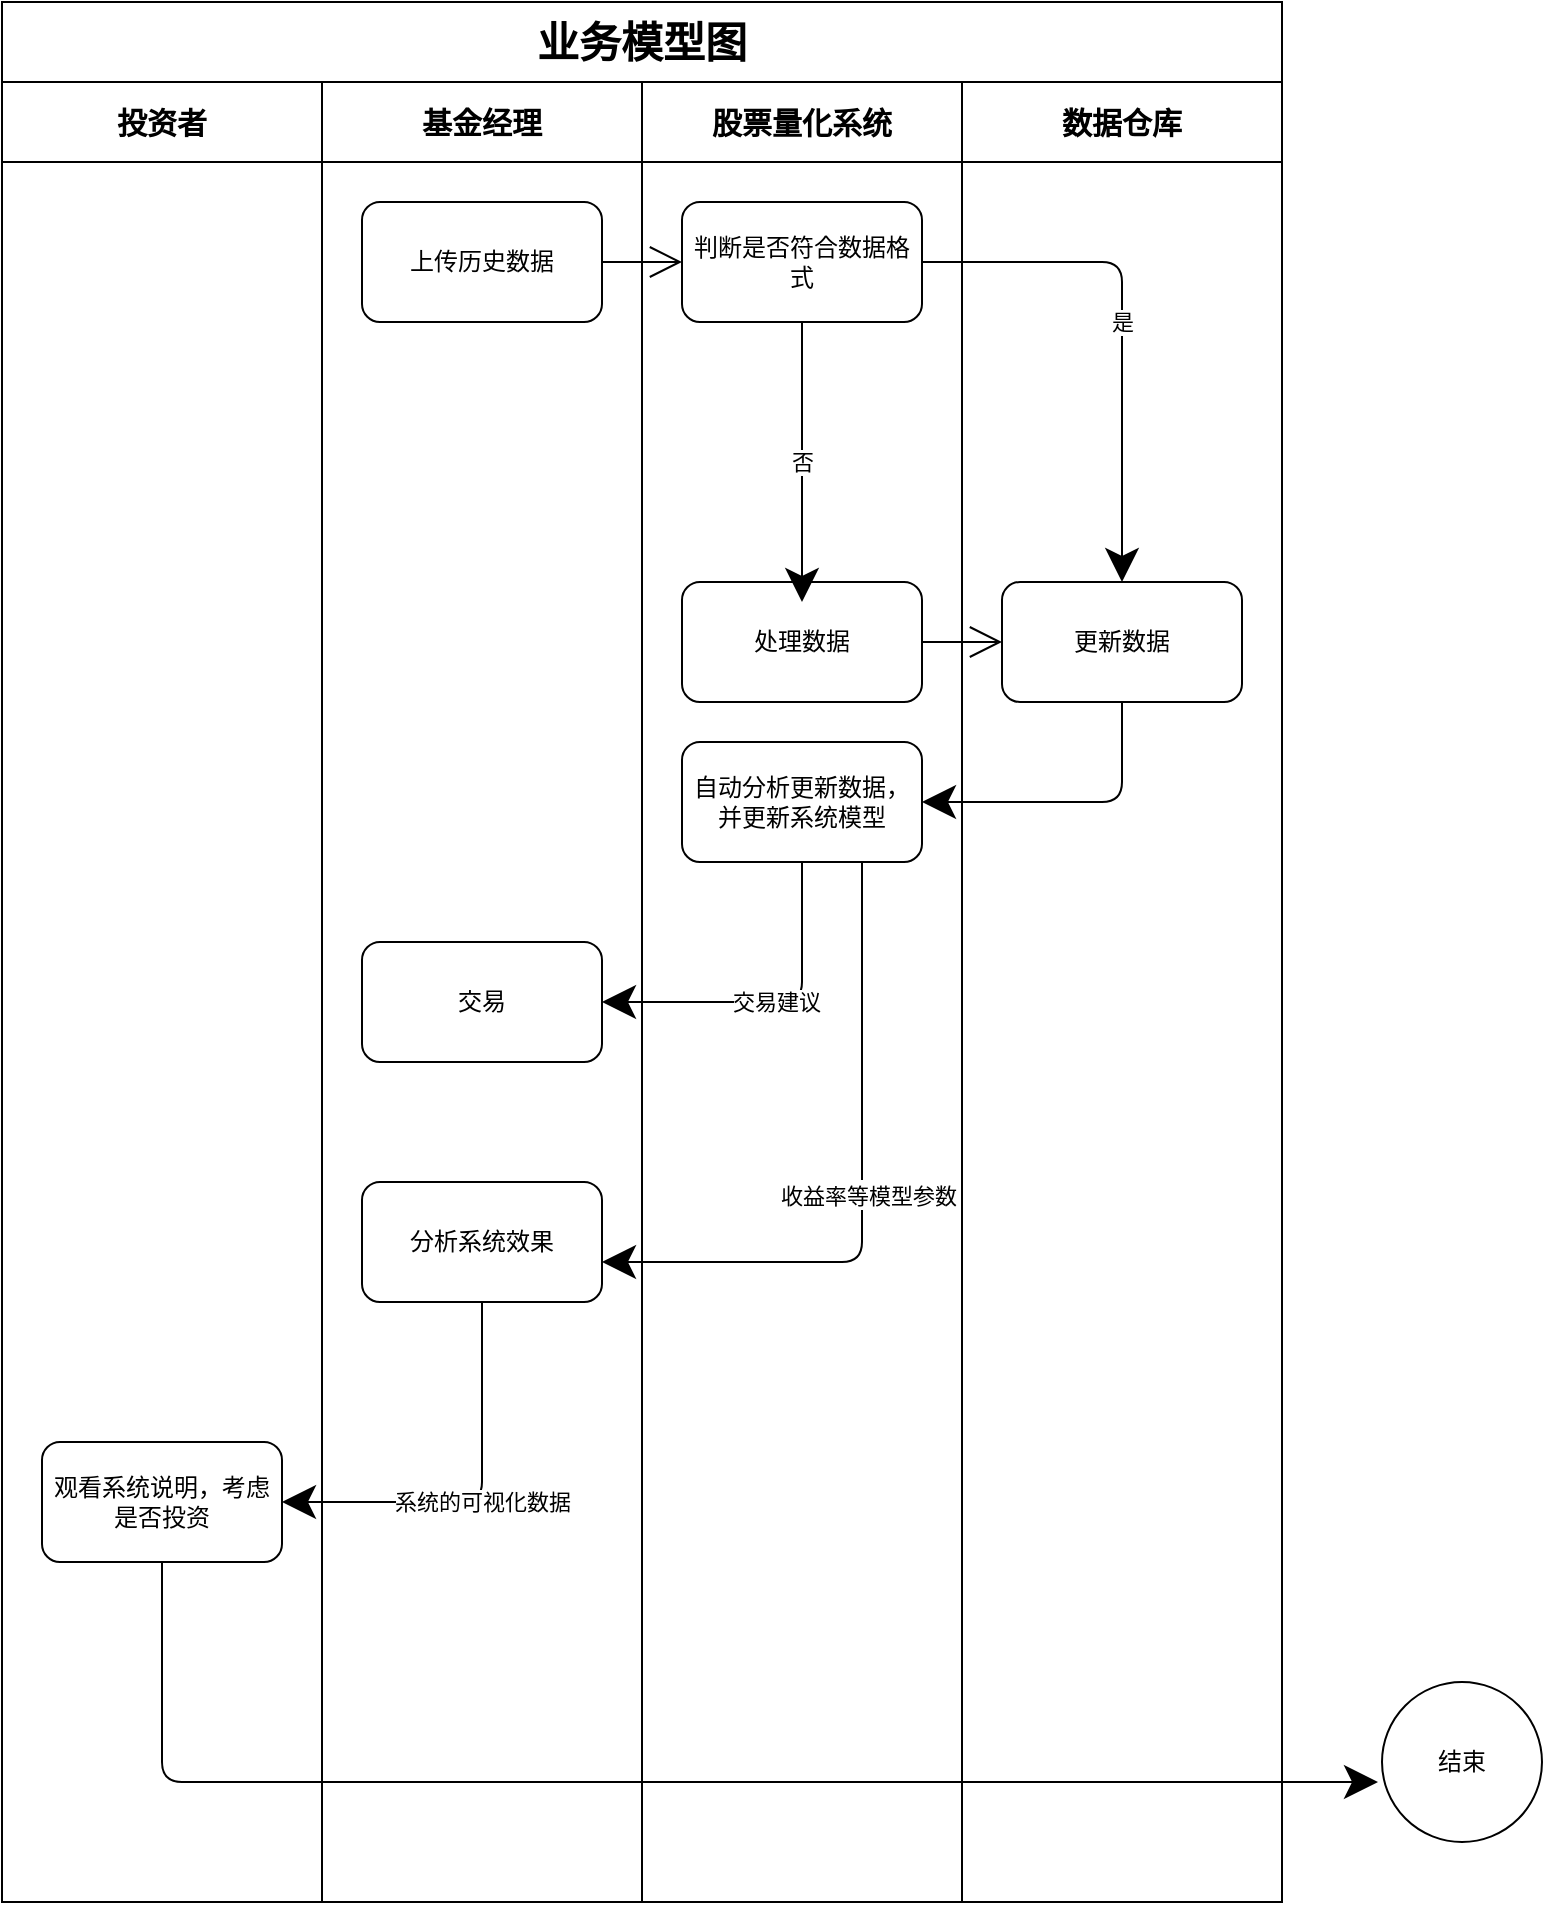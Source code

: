 <mxfile version="15.4.3" type="github"><diagram id="IBiI976EnhP73xP4RAoW" name="Page-1"><mxGraphModel dx="1425" dy="796" grid="1" gridSize="10" guides="1" tooltips="1" connect="1" arrows="1" fold="1" page="1" pageScale="1" pageWidth="980" pageHeight="1390" math="0" shadow="0"><root><mxCell id="0"/><mxCell id="1" parent="0"/><mxCell id="RF3Orbu3h7VF005sQKiM-1" value="&lt;b&gt;&lt;font style=&quot;font-size: 21px&quot;&gt;业务模型图&lt;/font&gt;&lt;/b&gt;" style="rounded=0;whiteSpace=wrap;html=1;hachureGap=4;pointerEvents=0;" parent="1" vertex="1"><mxGeometry x="140" y="50" width="640" height="40" as="geometry"/></mxCell><mxCell id="RF3Orbu3h7VF005sQKiM-2" value="&lt;b&gt;&lt;font style=&quot;font-size: 15px&quot;&gt;投资者&lt;/font&gt;&lt;/b&gt;" style="rounded=0;whiteSpace=wrap;html=1;hachureGap=4;pointerEvents=0;" parent="1" vertex="1"><mxGeometry x="140" y="90" width="160" height="40" as="geometry"/></mxCell><mxCell id="RF3Orbu3h7VF005sQKiM-3" value="&lt;b&gt;&lt;font style=&quot;font-size: 15px&quot;&gt;基金经理&lt;/font&gt;&lt;/b&gt;" style="rounded=0;whiteSpace=wrap;html=1;hachureGap=4;pointerEvents=0;" parent="1" vertex="1"><mxGeometry x="300" y="90" width="160" height="40" as="geometry"/></mxCell><mxCell id="RF3Orbu3h7VF005sQKiM-4" value="&lt;b&gt;&lt;font style=&quot;font-size: 15px&quot;&gt;股票量化系统&lt;/font&gt;&lt;/b&gt;" style="rounded=0;whiteSpace=wrap;html=1;hachureGap=4;pointerEvents=0;" parent="1" vertex="1"><mxGeometry x="460" y="90" width="160" height="40" as="geometry"/></mxCell><mxCell id="RF3Orbu3h7VF005sQKiM-5" value="&lt;b&gt;&lt;font style=&quot;font-size: 15px&quot;&gt;数据仓库&lt;/font&gt;&lt;/b&gt;" style="rounded=0;whiteSpace=wrap;html=1;hachureGap=4;pointerEvents=0;" parent="1" vertex="1"><mxGeometry x="620" y="90" width="160" height="40" as="geometry"/></mxCell><mxCell id="RF3Orbu3h7VF005sQKiM-6" value="" style="rounded=0;whiteSpace=wrap;html=1;hachureGap=4;pointerEvents=0;" parent="1" vertex="1"><mxGeometry x="140" y="130" width="160" height="870" as="geometry"/></mxCell><mxCell id="RF3Orbu3h7VF005sQKiM-7" value="" style="rounded=0;whiteSpace=wrap;html=1;hachureGap=4;pointerEvents=0;" parent="1" vertex="1"><mxGeometry x="300" y="130" width="160" height="870" as="geometry"/></mxCell><mxCell id="RF3Orbu3h7VF005sQKiM-8" value="" style="rounded=0;whiteSpace=wrap;html=1;hachureGap=4;pointerEvents=0;" parent="1" vertex="1"><mxGeometry x="460" y="130" width="160" height="870" as="geometry"/></mxCell><mxCell id="RF3Orbu3h7VF005sQKiM-9" value="" style="rounded=0;whiteSpace=wrap;html=1;hachureGap=4;pointerEvents=0;" parent="1" vertex="1"><mxGeometry x="620" y="130" width="160" height="870" as="geometry"/></mxCell><mxCell id="RF3Orbu3h7VF005sQKiM-36" style="edgeStyle=none;curved=1;rounded=0;orthogonalLoop=1;jettySize=auto;html=1;exitX=1;exitY=0.5;exitDx=0;exitDy=0;endArrow=open;startSize=14;endSize=14;sourcePerimeterSpacing=8;targetPerimeterSpacing=8;" parent="1" source="RF3Orbu3h7VF005sQKiM-10" edge="1"><mxGeometry relative="1" as="geometry"><mxPoint x="480" y="180" as="targetPoint"/></mxGeometry></mxCell><mxCell id="RF3Orbu3h7VF005sQKiM-10" value="上传历史数据" style="rounded=1;whiteSpace=wrap;html=1;hachureGap=4;pointerEvents=0;" parent="1" vertex="1"><mxGeometry x="320" y="150" width="120" height="60" as="geometry"/></mxCell><mxCell id="RF3Orbu3h7VF005sQKiM-11" value="更新数据" style="rounded=1;whiteSpace=wrap;html=1;hachureGap=4;pointerEvents=0;" parent="1" vertex="1"><mxGeometry x="640" y="340" width="120" height="60" as="geometry"/></mxCell><mxCell id="RF3Orbu3h7VF005sQKiM-13" value="自动分析更新数据，并更新系统模型" style="rounded=1;whiteSpace=wrap;html=1;hachureGap=4;pointerEvents=0;" parent="1" vertex="1"><mxGeometry x="480" y="420" width="120" height="60" as="geometry"/></mxCell><mxCell id="RF3Orbu3h7VF005sQKiM-18" value="" style="endArrow=classic;html=1;startSize=14;endSize=14;sourcePerimeterSpacing=8;targetPerimeterSpacing=8;" parent="1" edge="1"><mxGeometry relative="1" as="geometry"><mxPoint x="700" y="400" as="sourcePoint"/><mxPoint x="600" y="450" as="targetPoint"/><Array as="points"><mxPoint x="700" y="450"/></Array></mxGeometry></mxCell><mxCell id="RF3Orbu3h7VF005sQKiM-20" value="交易" style="rounded=1;whiteSpace=wrap;html=1;hachureGap=4;pointerEvents=0;" parent="1" vertex="1"><mxGeometry x="320" y="520" width="120" height="60" as="geometry"/></mxCell><mxCell id="RF3Orbu3h7VF005sQKiM-21" value="" style="endArrow=classic;html=1;startSize=14;endSize=14;sourcePerimeterSpacing=8;targetPerimeterSpacing=8;exitX=0.5;exitY=1;exitDx=0;exitDy=0;entryX=1;entryY=0.5;entryDx=0;entryDy=0;" parent="1" source="RF3Orbu3h7VF005sQKiM-13" target="RF3Orbu3h7VF005sQKiM-20" edge="1"><mxGeometry relative="1" as="geometry"><mxPoint x="440" y="760" as="sourcePoint"/><mxPoint x="540" y="760" as="targetPoint"/><Array as="points"><mxPoint x="540" y="550"/></Array></mxGeometry></mxCell><mxCell id="RF3Orbu3h7VF005sQKiM-22" value="Label" style="edgeLabel;resizable=0;html=1;align=center;verticalAlign=middle;" parent="RF3Orbu3h7VF005sQKiM-21" connectable="0" vertex="1"><mxGeometry relative="1" as="geometry"/></mxCell><mxCell id="RF3Orbu3h7VF005sQKiM-23" value="交易建议" style="edgeLabel;html=1;align=center;verticalAlign=middle;resizable=0;points=[];" parent="RF3Orbu3h7VF005sQKiM-21" vertex="1" connectable="0"><mxGeometry x="-0.024" relative="1" as="geometry"><mxPoint as="offset"/></mxGeometry></mxCell><mxCell id="RF3Orbu3h7VF005sQKiM-24" value="分析系统效果" style="rounded=1;whiteSpace=wrap;html=1;hachureGap=4;pointerEvents=0;" parent="1" vertex="1"><mxGeometry x="320" y="640" width="120" height="60" as="geometry"/></mxCell><mxCell id="RF3Orbu3h7VF005sQKiM-25" value="" style="endArrow=classic;html=1;startSize=14;endSize=14;sourcePerimeterSpacing=8;targetPerimeterSpacing=8;exitX=0.75;exitY=1;exitDx=0;exitDy=0;" parent="1" source="RF3Orbu3h7VF005sQKiM-13" edge="1"><mxGeometry relative="1" as="geometry"><mxPoint x="440" y="760" as="sourcePoint"/><mxPoint x="440" y="680" as="targetPoint"/><Array as="points"><mxPoint x="570" y="680"/></Array></mxGeometry></mxCell><mxCell id="RF3Orbu3h7VF005sQKiM-26" value="Label" style="edgeLabel;resizable=0;html=1;align=center;verticalAlign=middle;" parent="RF3Orbu3h7VF005sQKiM-25" connectable="0" vertex="1"><mxGeometry relative="1" as="geometry"/></mxCell><mxCell id="RF3Orbu3h7VF005sQKiM-27" value="收益率等模型参数" style="edgeLabel;html=1;align=center;verticalAlign=middle;resizable=0;points=[];" parent="RF3Orbu3h7VF005sQKiM-25" vertex="1" connectable="0"><mxGeometry x="0.012" y="3" relative="1" as="geometry"><mxPoint as="offset"/></mxGeometry></mxCell><mxCell id="RF3Orbu3h7VF005sQKiM-28" value="观看系统说明，考虑是否投资" style="rounded=1;whiteSpace=wrap;html=1;hachureGap=4;pointerEvents=0;" parent="1" vertex="1"><mxGeometry x="160" y="770" width="120" height="60" as="geometry"/></mxCell><mxCell id="RF3Orbu3h7VF005sQKiM-30" value="" style="endArrow=classic;html=1;startSize=14;endSize=14;sourcePerimeterSpacing=8;targetPerimeterSpacing=8;exitX=0.5;exitY=1;exitDx=0;exitDy=0;entryX=1;entryY=0.5;entryDx=0;entryDy=0;" parent="1" source="RF3Orbu3h7VF005sQKiM-24" target="RF3Orbu3h7VF005sQKiM-28" edge="1"><mxGeometry relative="1" as="geometry"><mxPoint x="440" y="750" as="sourcePoint"/><mxPoint x="540" y="750" as="targetPoint"/><Array as="points"><mxPoint x="380" y="800"/></Array></mxGeometry></mxCell><mxCell id="RF3Orbu3h7VF005sQKiM-31" value="系统的可视化数据" style="edgeLabel;resizable=0;html=1;align=center;verticalAlign=middle;" parent="RF3Orbu3h7VF005sQKiM-30" connectable="0" vertex="1"><mxGeometry relative="1" as="geometry"/></mxCell><mxCell id="RF3Orbu3h7VF005sQKiM-33" value="判断是否符合数据格式" style="rounded=1;whiteSpace=wrap;html=1;hachureGap=4;pointerEvents=0;" parent="1" vertex="1"><mxGeometry x="480" y="150" width="120" height="60" as="geometry"/></mxCell><mxCell id="RF3Orbu3h7VF005sQKiM-34" value="" style="endArrow=classic;html=1;startSize=14;endSize=14;sourcePerimeterSpacing=8;targetPerimeterSpacing=8;exitX=1;exitY=0.5;exitDx=0;exitDy=0;entryX=0.5;entryY=0;entryDx=0;entryDy=0;" parent="1" source="RF3Orbu3h7VF005sQKiM-33" target="RF3Orbu3h7VF005sQKiM-11" edge="1"><mxGeometry relative="1" as="geometry"><mxPoint x="440" y="550" as="sourcePoint"/><mxPoint x="540" y="550" as="targetPoint"/><Array as="points"><mxPoint x="700" y="180"/></Array></mxGeometry></mxCell><mxCell id="RF3Orbu3h7VF005sQKiM-35" value="是" style="edgeLabel;resizable=0;html=1;align=center;verticalAlign=middle;" parent="RF3Orbu3h7VF005sQKiM-34" connectable="0" vertex="1"><mxGeometry relative="1" as="geometry"/></mxCell><mxCell id="RF3Orbu3h7VF005sQKiM-38" style="edgeStyle=none;curved=1;rounded=0;orthogonalLoop=1;jettySize=auto;html=1;exitX=1;exitY=0.5;exitDx=0;exitDy=0;endArrow=open;startSize=14;endSize=14;sourcePerimeterSpacing=8;targetPerimeterSpacing=8;entryX=0;entryY=0.5;entryDx=0;entryDy=0;" parent="1" source="RF3Orbu3h7VF005sQKiM-37" target="RF3Orbu3h7VF005sQKiM-11" edge="1"><mxGeometry relative="1" as="geometry"/></mxCell><mxCell id="RF3Orbu3h7VF005sQKiM-41" value="" style="endArrow=classic;html=1;startSize=14;endSize=14;targetPerimeterSpacing=8;exitX=0.5;exitY=1;exitDx=0;exitDy=0;startArrow=none;" parent="1" source="RF3Orbu3h7VF005sQKiM-37" edge="1"><mxGeometry relative="1" as="geometry"><mxPoint x="500" y="270" as="sourcePoint"/><mxPoint x="550" y="350" as="targetPoint"/></mxGeometry></mxCell><mxCell id="RF3Orbu3h7VF005sQKiM-37" value="处理数据" style="rounded=1;whiteSpace=wrap;html=1;hachureGap=4;pointerEvents=0;" parent="1" vertex="1"><mxGeometry x="480" y="340" width="120" height="60" as="geometry"/></mxCell><mxCell id="RF3Orbu3h7VF005sQKiM-47" value="" style="endArrow=classic;html=1;startSize=14;endSize=14;sourcePerimeterSpacing=8;targetPerimeterSpacing=8;exitX=0.5;exitY=1;exitDx=0;exitDy=0;" parent="1" source="RF3Orbu3h7VF005sQKiM-33" edge="1"><mxGeometry relative="1" as="geometry"><mxPoint x="500" y="250" as="sourcePoint"/><mxPoint x="540" y="350" as="targetPoint"/></mxGeometry></mxCell><mxCell id="RF3Orbu3h7VF005sQKiM-48" value="否" style="edgeLabel;resizable=0;html=1;align=center;verticalAlign=middle;" parent="RF3Orbu3h7VF005sQKiM-47" connectable="0" vertex="1"><mxGeometry relative="1" as="geometry"/></mxCell><mxCell id="RF3Orbu3h7VF005sQKiM-50" value="结束" style="ellipse;whiteSpace=wrap;html=1;aspect=fixed;hachureGap=4;pointerEvents=0;" parent="1" vertex="1"><mxGeometry x="830" y="890" width="80" height="80" as="geometry"/></mxCell><mxCell id="RF3Orbu3h7VF005sQKiM-54" value="" style="endArrow=classic;html=1;startSize=14;endSize=14;sourcePerimeterSpacing=8;targetPerimeterSpacing=8;exitX=0.5;exitY=1;exitDx=0;exitDy=0;entryX=-0.025;entryY=0.625;entryDx=0;entryDy=0;entryPerimeter=0;" parent="1" source="RF3Orbu3h7VF005sQKiM-28" target="RF3Orbu3h7VF005sQKiM-50" edge="1"><mxGeometry relative="1" as="geometry"><mxPoint x="260" y="930" as="sourcePoint"/><mxPoint x="360" y="930" as="targetPoint"/><Array as="points"><mxPoint x="220" y="940"/></Array></mxGeometry></mxCell></root></mxGraphModel></diagram></mxfile>